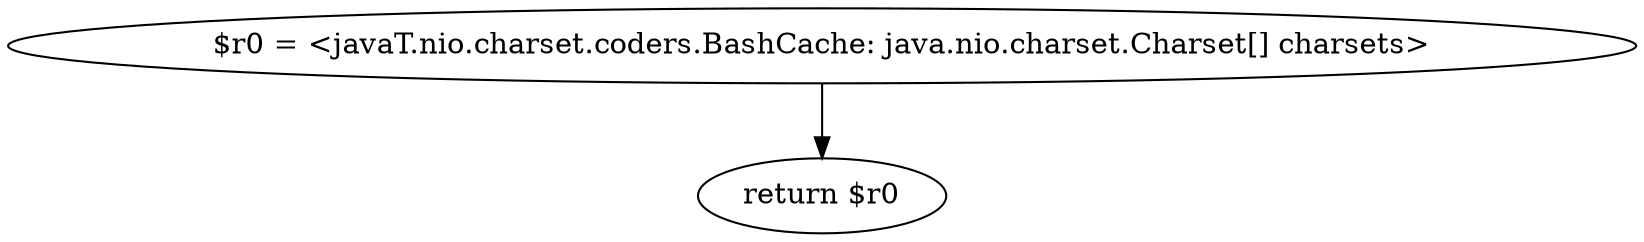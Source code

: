 digraph "unitGraph" {
    "$r0 = <javaT.nio.charset.coders.BashCache: java.nio.charset.Charset[] charsets>"
    "return $r0"
    "$r0 = <javaT.nio.charset.coders.BashCache: java.nio.charset.Charset[] charsets>"->"return $r0";
}
